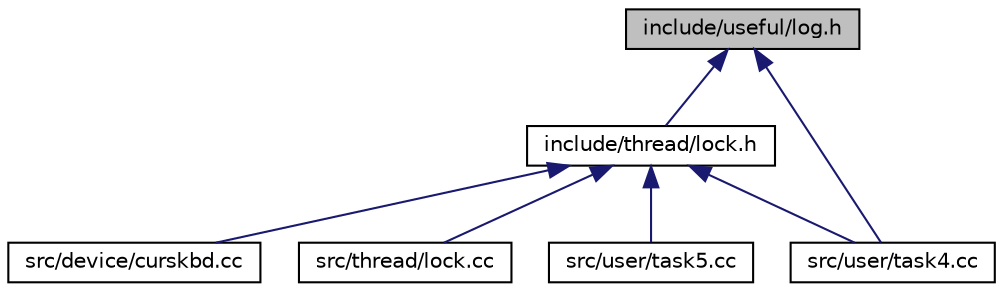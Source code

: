digraph G
{
  bgcolor="transparent";
  edge [fontname="Helvetica",fontsize="10",labelfontname="Helvetica",labelfontsize="10"];
  node [fontname="Helvetica",fontsize="10",shape=record];
  Node1 [label="include/useful/log.h",height=0.2,width=0.4,color="black", fillcolor="grey75", style="filled" fontcolor="black"];
  Node1 -> Node2 [dir="back",color="midnightblue",fontsize="10",style="solid",fontname="Helvetica"];
  Node2 [label="include/thread/lock.h",height=0.2,width=0.4,color="black",URL="$lock_8h.html"];
  Node2 -> Node3 [dir="back",color="midnightblue",fontsize="10",style="solid",fontname="Helvetica"];
  Node3 [label="src/device/curskbd.cc",height=0.2,width=0.4,color="black",URL="$curskbd_8cc.html"];
  Node2 -> Node4 [dir="back",color="midnightblue",fontsize="10",style="solid",fontname="Helvetica"];
  Node4 [label="src/thread/lock.cc",height=0.2,width=0.4,color="black",URL="$lock_8cc.html"];
  Node2 -> Node5 [dir="back",color="midnightblue",fontsize="10",style="solid",fontname="Helvetica"];
  Node5 [label="src/user/task4.cc",height=0.2,width=0.4,color="black",URL="$task4_8cc.html"];
  Node2 -> Node6 [dir="back",color="midnightblue",fontsize="10",style="solid",fontname="Helvetica"];
  Node6 [label="src/user/task5.cc",height=0.2,width=0.4,color="black",URL="$task5_8cc.html"];
  Node1 -> Node5 [dir="back",color="midnightblue",fontsize="10",style="solid",fontname="Helvetica"];
}
